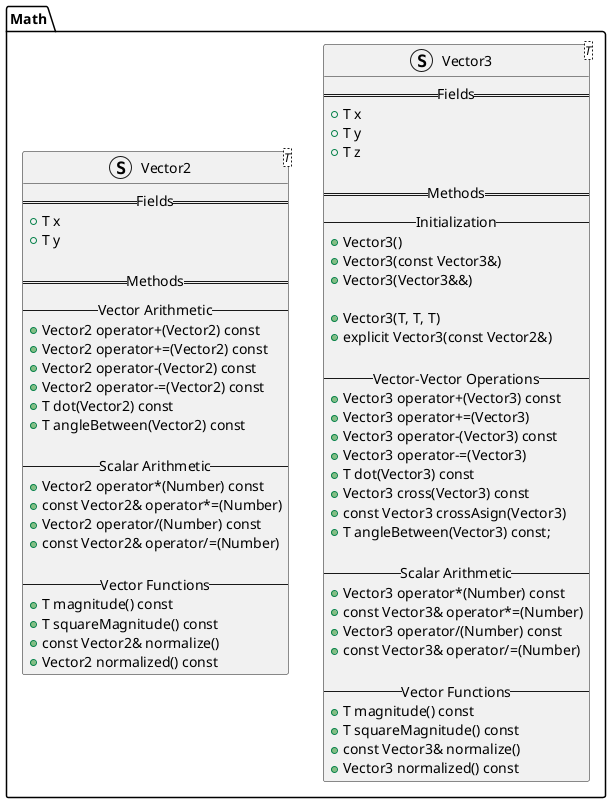 @startuml "math classes"

set namespaceSeparator ::

struct Math::Vector3<T> {
    ==Fields==
    +T x
    +T y
    +T z

    == Methods ==
    --Initialization--
    +Vector3()
    +Vector3(const Vector3&)
    +Vector3(Vector3&&)
    
    +Vector3(T, T, T)
    +explicit Vector3(const Vector2&)

    --Vector-Vector Operations--
    +Vector3 operator+(Vector3) const
    +Vector3 operator+=(Vector3)
    +Vector3 operator-(Vector3) const
    +Vector3 operator-=(Vector3)
    +T dot(Vector3) const
    +Vector3 cross(Vector3) const
    +const Vector3 crossAsign(Vector3)
    +T angleBetween(Vector3) const;

    --Scalar Arithmetic--
    +Vector3 operator*(Number) const
    +const Vector3& operator*=(Number)
    +Vector3 operator/(Number) const
    +const Vector3& operator/=(Number)

    --Vector Functions--
    +T magnitude() const
    +T squareMagnitude() const
    +const Vector3& normalize()
    +Vector3 normalized() const
}

struct Math::Vector2<T> {
    ==Fields==
    +T x
    +T y

    == Methods ==
    --Vector Arithmetic--
    +Vector2 operator+(Vector2) const
    +Vector2 operator+=(Vector2) const
    +Vector2 operator-(Vector2) const
    +Vector2 operator-=(Vector2) const
    +T dot(Vector2) const
    +T angleBetween(Vector2) const

    --Scalar Arithmetic--
    +Vector2 operator*(Number) const
    +const Vector2& operator*=(Number)
    +Vector2 operator/(Number) const
    +const Vector2& operator/=(Number)

    --Vector Functions--
    +T magnitude() const
    +T squareMagnitude() const
    +const Vector2& normalize()
    +Vector2 normalized() const
}

@enduml